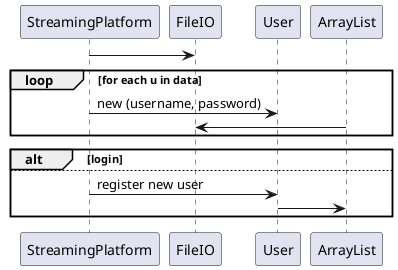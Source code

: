 @startuml
'https://plantuml.com/sequence-diagram

StreamingPlatform -> FileIO

loop for each u in data
'indsæt hvad der sker i loopet
StreamingPlatform -> User: new (username, password)
ArrayList-> FileIO
end
alt login
else
StreamingPlatform -> User: register new user
User -> ArrayList
end
@enduml